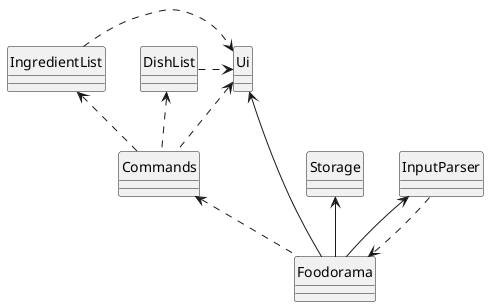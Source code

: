 @startuml
hide circle
skinparam classAttributeIconSize 0

Foodorama -up-> Ui
Foodorama -up-> InputParser
InputParser .down.> Foodorama
Foodorama -up-> Storage
Foodorama .up.> Commands
Commands .up.> Ui
Commands .up.> DishList
Commands .up.> IngredientList
DishList .right.> Ui
IngredientList .right.> Ui

@enduml